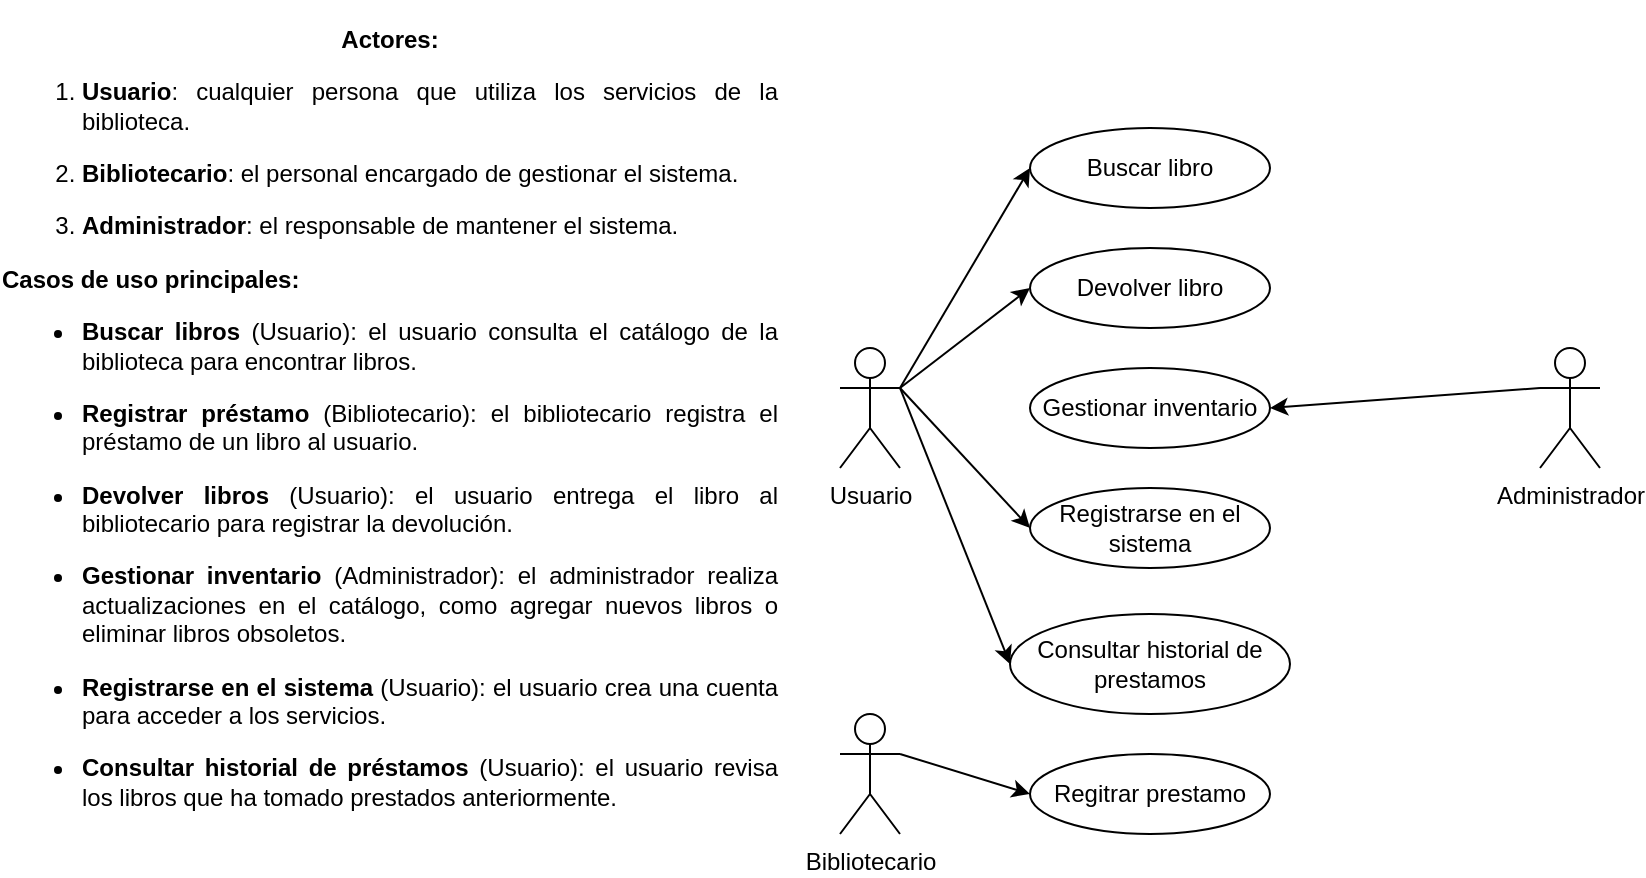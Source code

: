 <mxfile version="26.1.1">
  <diagram name="Página-1" id="0P693HM2tiuo-ppZGyfe">
    <mxGraphModel dx="884" dy="390" grid="1" gridSize="10" guides="1" tooltips="1" connect="1" arrows="1" fold="1" page="1" pageScale="1" pageWidth="1169" pageHeight="827" math="0" shadow="0">
      <root>
        <mxCell id="0" />
        <mxCell id="1" parent="0" />
        <mxCell id="1-6hbj6Or50x3h_Qqw9L-15" style="rounded=0;orthogonalLoop=1;jettySize=auto;html=1;exitX=1;exitY=0.333;exitDx=0;exitDy=0;exitPerimeter=0;entryX=0;entryY=0.5;entryDx=0;entryDy=0;" edge="1" parent="1" source="1-6hbj6Or50x3h_Qqw9L-1" target="1-6hbj6Or50x3h_Qqw9L-14">
          <mxGeometry relative="1" as="geometry" />
        </mxCell>
        <mxCell id="1-6hbj6Or50x3h_Qqw9L-16" style="rounded=0;orthogonalLoop=1;jettySize=auto;html=1;exitX=1;exitY=0.333;exitDx=0;exitDy=0;exitPerimeter=0;entryX=0;entryY=0.5;entryDx=0;entryDy=0;" edge="1" parent="1" source="1-6hbj6Or50x3h_Qqw9L-1" target="1-6hbj6Or50x3h_Qqw9L-12">
          <mxGeometry relative="1" as="geometry" />
        </mxCell>
        <mxCell id="1-6hbj6Or50x3h_Qqw9L-17" style="rounded=0;orthogonalLoop=1;jettySize=auto;html=1;exitX=1;exitY=0.333;exitDx=0;exitDy=0;exitPerimeter=0;entryX=0;entryY=0.5;entryDx=0;entryDy=0;" edge="1" parent="1" source="1-6hbj6Or50x3h_Qqw9L-1" target="1-6hbj6Or50x3h_Qqw9L-10">
          <mxGeometry relative="1" as="geometry" />
        </mxCell>
        <mxCell id="1-6hbj6Or50x3h_Qqw9L-18" style="rounded=0;orthogonalLoop=1;jettySize=auto;html=1;exitX=1;exitY=0.333;exitDx=0;exitDy=0;exitPerimeter=0;entryX=0;entryY=0.5;entryDx=0;entryDy=0;" edge="1" parent="1" source="1-6hbj6Or50x3h_Qqw9L-1" target="1-6hbj6Or50x3h_Qqw9L-9">
          <mxGeometry relative="1" as="geometry" />
        </mxCell>
        <mxCell id="1-6hbj6Or50x3h_Qqw9L-1" value="Usuario" style="shape=umlActor;verticalLabelPosition=bottom;verticalAlign=top;html=1;outlineConnect=0;" vertex="1" parent="1">
          <mxGeometry x="430" y="200" width="30" height="60" as="geometry" />
        </mxCell>
        <mxCell id="1-6hbj6Or50x3h_Qqw9L-19" style="rounded=0;orthogonalLoop=1;jettySize=auto;html=1;exitX=1;exitY=0.333;exitDx=0;exitDy=0;exitPerimeter=0;entryX=0;entryY=0.5;entryDx=0;entryDy=0;" edge="1" parent="1" source="1-6hbj6Or50x3h_Qqw9L-2" target="1-6hbj6Or50x3h_Qqw9L-13">
          <mxGeometry relative="1" as="geometry" />
        </mxCell>
        <mxCell id="1-6hbj6Or50x3h_Qqw9L-2" value="Bibliotecario" style="shape=umlActor;verticalLabelPosition=bottom;verticalAlign=top;html=1;outlineConnect=0;" vertex="1" parent="1">
          <mxGeometry x="430" y="383" width="30" height="60" as="geometry" />
        </mxCell>
        <mxCell id="1-6hbj6Or50x3h_Qqw9L-20" style="rounded=0;orthogonalLoop=1;jettySize=auto;html=1;exitX=0;exitY=0.333;exitDx=0;exitDy=0;exitPerimeter=0;entryX=1;entryY=0.5;entryDx=0;entryDy=0;" edge="1" parent="1" source="1-6hbj6Or50x3h_Qqw9L-3" target="1-6hbj6Or50x3h_Qqw9L-11">
          <mxGeometry relative="1" as="geometry" />
        </mxCell>
        <mxCell id="1-6hbj6Or50x3h_Qqw9L-3" value="Administrador" style="shape=umlActor;verticalLabelPosition=bottom;verticalAlign=top;html=1;outlineConnect=0;" vertex="1" parent="1">
          <mxGeometry x="780" y="200" width="30" height="60" as="geometry" />
        </mxCell>
        <mxCell id="1-6hbj6Or50x3h_Qqw9L-9" value="Consultar historial de prestamos" style="ellipse;whiteSpace=wrap;html=1;" vertex="1" parent="1">
          <mxGeometry x="515" y="333" width="140" height="50" as="geometry" />
        </mxCell>
        <mxCell id="1-6hbj6Or50x3h_Qqw9L-10" value="Registrarse en el sistema" style="ellipse;whiteSpace=wrap;html=1;" vertex="1" parent="1">
          <mxGeometry x="525" y="270" width="120" height="40" as="geometry" />
        </mxCell>
        <mxCell id="1-6hbj6Or50x3h_Qqw9L-11" value="Gestionar inventario" style="ellipse;whiteSpace=wrap;html=1;" vertex="1" parent="1">
          <mxGeometry x="525" y="210" width="120" height="40" as="geometry" />
        </mxCell>
        <mxCell id="1-6hbj6Or50x3h_Qqw9L-12" value="Devolver libro" style="ellipse;whiteSpace=wrap;html=1;" vertex="1" parent="1">
          <mxGeometry x="525" y="150" width="120" height="40" as="geometry" />
        </mxCell>
        <mxCell id="1-6hbj6Or50x3h_Qqw9L-13" value="Regitrar prestamo" style="ellipse;whiteSpace=wrap;html=1;" vertex="1" parent="1">
          <mxGeometry x="525" y="403" width="120" height="40" as="geometry" />
        </mxCell>
        <mxCell id="1-6hbj6Or50x3h_Qqw9L-14" value="Buscar libro" style="ellipse;whiteSpace=wrap;html=1;" vertex="1" parent="1">
          <mxGeometry x="525" y="90" width="120" height="40" as="geometry" />
        </mxCell>
        <mxCell id="1-6hbj6Or50x3h_Qqw9L-21" value="&lt;p&gt;&lt;strong&gt;Actores:&lt;/strong&gt;&lt;/p&gt;&lt;ol start=&quot;1&quot;&gt;&lt;li&gt;&lt;p style=&quot;text-align: justify;&quot;&gt;&lt;strong&gt;Usuario&lt;/strong&gt;: cualquier persona que utiliza los servicios de la biblioteca.&lt;/p&gt;&lt;/li&gt;&lt;li&gt;&lt;p style=&quot;text-align: justify;&quot;&gt;&lt;strong&gt;Bibliotecario&lt;/strong&gt;: el personal encargado de gestionar el sistema.&lt;/p&gt;&lt;/li&gt;&lt;li&gt;&lt;p style=&quot;text-align: justify;&quot;&gt;&lt;strong&gt;Administrador&lt;/strong&gt;: el responsable de mantener el sistema.&lt;/p&gt;&lt;/li&gt;&lt;/ol&gt;&lt;p style=&quot;text-align: justify;&quot;&gt;&lt;strong&gt;Casos de uso principales:&lt;/strong&gt;&lt;/p&gt;&lt;ul&gt;&lt;li&gt;&lt;p style=&quot;text-align: justify;&quot;&gt;&lt;strong&gt;Buscar libros&lt;/strong&gt; (Usuario): el usuario consulta el catálogo de la biblioteca para encontrar libros.&lt;/p&gt;&lt;/li&gt;&lt;li&gt;&lt;p style=&quot;text-align: justify;&quot;&gt;&lt;strong&gt;Registrar préstamo&lt;/strong&gt; (Bibliotecario): el bibliotecario registra el préstamo de un libro al usuario.&lt;/p&gt;&lt;/li&gt;&lt;li&gt;&lt;p style=&quot;text-align: justify;&quot;&gt;&lt;strong&gt;Devolver libros&lt;/strong&gt; (Usuario): el usuario entrega el libro al bibliotecario para registrar la devolución.&lt;/p&gt;&lt;/li&gt;&lt;li&gt;&lt;p style=&quot;text-align: justify;&quot;&gt;&lt;strong&gt;Gestionar inventario&lt;/strong&gt; (Administrador): el administrador realiza actualizaciones en el catálogo, como agregar nuevos libros o eliminar libros obsoletos.&lt;/p&gt;&lt;/li&gt;&lt;li&gt;&lt;p style=&quot;text-align: justify;&quot;&gt;&lt;strong&gt;Registrarse en el sistema&lt;/strong&gt; (Usuario): el usuario crea una cuenta para acceder a los servicios.&lt;/p&gt;&lt;/li&gt;&lt;li&gt;&lt;p style=&quot;text-align: justify;&quot;&gt;&lt;strong&gt;Consultar historial de préstamos&lt;/strong&gt; (Usuario): el usuario revisa los libros que ha tomado prestados anteriormente.&lt;/p&gt;&lt;/li&gt;&lt;/ul&gt;" style="text;html=1;align=center;verticalAlign=middle;whiteSpace=wrap;rounded=0;" vertex="1" parent="1">
          <mxGeometry x="10" y="40" width="390" height="390" as="geometry" />
        </mxCell>
      </root>
    </mxGraphModel>
  </diagram>
</mxfile>
